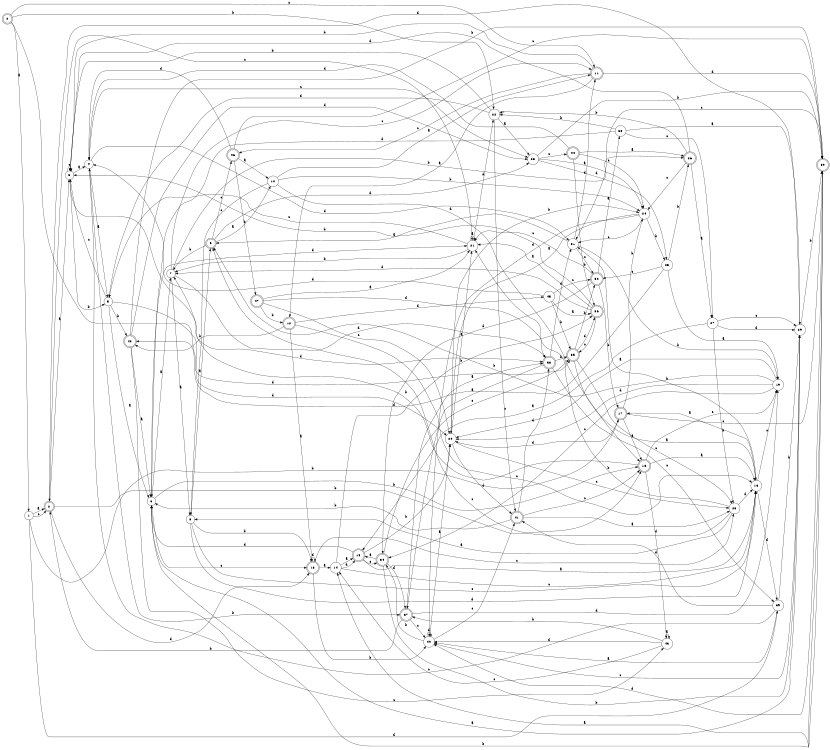 digraph n39_5 {
__start0 [label="" shape="none"];

rankdir=LR;
size="8,5";

s0 [style="rounded,filled", color="black", fillcolor="white" shape="doublecircle", label="0"];
s1 [style="filled", color="black", fillcolor="white" shape="circle", label="1"];
s2 [style="rounded,filled", color="black", fillcolor="white" shape="doublecircle", label="2"];
s3 [style="filled", color="black", fillcolor="white" shape="circle", label="3"];
s4 [style="filled", color="black", fillcolor="white" shape="circle", label="4"];
s5 [style="filled", color="black", fillcolor="white" shape="circle", label="5"];
s6 [style="filled", color="black", fillcolor="white" shape="circle", label="6"];
s7 [style="filled", color="black", fillcolor="white" shape="circle", label="7"];
s8 [style="filled", color="black", fillcolor="white" shape="circle", label="8"];
s9 [style="rounded,filled", color="black", fillcolor="white" shape="doublecircle", label="9"];
s10 [style="filled", color="black", fillcolor="white" shape="circle", label="10"];
s11 [style="rounded,filled", color="black", fillcolor="white" shape="doublecircle", label="11"];
s12 [style="rounded,filled", color="black", fillcolor="white" shape="doublecircle", label="12"];
s13 [style="rounded,filled", color="black", fillcolor="white" shape="doublecircle", label="13"];
s14 [style="filled", color="black", fillcolor="white" shape="circle", label="14"];
s15 [style="rounded,filled", color="black", fillcolor="white" shape="doublecircle", label="15"];
s16 [style="filled", color="black", fillcolor="white" shape="circle", label="16"];
s17 [style="rounded,filled", color="black", fillcolor="white" shape="doublecircle", label="17"];
s18 [style="rounded,filled", color="black", fillcolor="white" shape="doublecircle", label="18"];
s19 [style="filled", color="black", fillcolor="white" shape="circle", label="19"];
s20 [style="filled", color="black", fillcolor="white" shape="circle", label="20"];
s21 [style="filled", color="black", fillcolor="white" shape="circle", label="21"];
s22 [style="filled", color="black", fillcolor="white" shape="circle", label="22"];
s23 [style="filled", color="black", fillcolor="white" shape="circle", label="23"];
s24 [style="filled", color="black", fillcolor="white" shape="circle", label="24"];
s25 [style="filled", color="black", fillcolor="white" shape="circle", label="25"];
s26 [style="rounded,filled", color="black", fillcolor="white" shape="doublecircle", label="26"];
s27 [style="filled", color="black", fillcolor="white" shape="circle", label="27"];
s28 [style="filled", color="black", fillcolor="white" shape="circle", label="28"];
s29 [style="filled", color="black", fillcolor="white" shape="circle", label="29"];
s30 [style="rounded,filled", color="black", fillcolor="white" shape="doublecircle", label="30"];
s31 [style="filled", color="black", fillcolor="white" shape="circle", label="31"];
s32 [style="rounded,filled", color="black", fillcolor="white" shape="doublecircle", label="32"];
s33 [style="filled", color="black", fillcolor="white" shape="circle", label="33"];
s34 [style="rounded,filled", color="black", fillcolor="white" shape="doublecircle", label="34"];
s35 [style="rounded,filled", color="black", fillcolor="white" shape="doublecircle", label="35"];
s36 [style="rounded,filled", color="black", fillcolor="white" shape="doublecircle", label="36"];
s37 [style="rounded,filled", color="black", fillcolor="white" shape="doublecircle", label="37"];
s38 [style="rounded,filled", color="black", fillcolor="white" shape="doublecircle", label="38"];
s39 [style="filled", color="black", fillcolor="white" shape="circle", label="39"];
s40 [style="filled", color="black", fillcolor="white" shape="circle", label="40"];
s41 [style="rounded,filled", color="black", fillcolor="white" shape="doublecircle", label="41"];
s42 [style="rounded,filled", color="black", fillcolor="white" shape="doublecircle", label="42"];
s43 [style="filled", color="black", fillcolor="white" shape="circle", label="43"];
s44 [style="rounded,filled", color="black", fillcolor="white" shape="doublecircle", label="44"];
s45 [style="filled", color="black", fillcolor="white" shape="circle", label="45"];
s46 [style="rounded,filled", color="black", fillcolor="white" shape="doublecircle", label="46"];
s47 [style="rounded,filled", color="black", fillcolor="white" shape="doublecircle", label="47"];
s0 -> s1 [label="a"];
s0 -> s22 [label="b"];
s0 -> s11 [label="c"];
s0 -> s35 [label="d"];
s1 -> s2 [label="a"];
s1 -> s17 [label="b"];
s1 -> s2 [label="c"];
s1 -> s39 [label="d"];
s2 -> s3 [label="a"];
s2 -> s18 [label="b"];
s2 -> s21 [label="c"];
s2 -> s13 [label="d"];
s3 -> s4 [label="a"];
s3 -> s5 [label="b"];
s3 -> s3 [label="c"];
s3 -> s38 [label="d"];
s4 -> s5 [label="a"];
s4 -> s37 [label="b"];
s4 -> s23 [label="c"];
s4 -> s31 [label="d"];
s5 -> s6 [label="a"];
s5 -> s42 [label="b"];
s5 -> s3 [label="c"];
s5 -> s20 [label="d"];
s6 -> s7 [label="a"];
s6 -> s18 [label="b"];
s6 -> s13 [label="c"];
s6 -> s21 [label="d"];
s7 -> s8 [label="a"];
s7 -> s26 [label="b"];
s7 -> s11 [label="c"];
s7 -> s38 [label="d"];
s8 -> s9 [label="a"];
s8 -> s13 [label="b"];
s8 -> s16 [label="c"];
s8 -> s16 [label="d"];
s9 -> s10 [label="a"];
s9 -> s7 [label="b"];
s9 -> s46 [label="c"];
s9 -> s23 [label="d"];
s10 -> s11 [label="a"];
s10 -> s24 [label="b"];
s10 -> s8 [label="c"];
s10 -> s18 [label="d"];
s11 -> s12 [label="a"];
s11 -> s3 [label="b"];
s11 -> s46 [label="c"];
s11 -> s30 [label="d"];
s12 -> s13 [label="a"];
s12 -> s42 [label="b"];
s12 -> s16 [label="c"];
s12 -> s45 [label="d"];
s13 -> s14 [label="a"];
s13 -> s40 [label="b"];
s13 -> s28 [label="c"];
s13 -> s13 [label="d"];
s14 -> s15 [label="a"];
s14 -> s36 [label="b"];
s14 -> s16 [label="c"];
s14 -> s15 [label="d"];
s15 -> s16 [label="a"];
s15 -> s20 [label="b"];
s15 -> s34 [label="c"];
s15 -> s6 [label="d"];
s16 -> s17 [label="a"];
s16 -> s31 [label="b"];
s16 -> s19 [label="c"];
s16 -> s39 [label="d"];
s17 -> s18 [label="a"];
s17 -> s24 [label="b"];
s17 -> s30 [label="c"];
s17 -> s20 [label="d"];
s18 -> s16 [label="a"];
s18 -> s7 [label="b"];
s18 -> s19 [label="c"];
s18 -> s43 [label="d"];
s19 -> s20 [label="a"];
s19 -> s9 [label="b"];
s19 -> s34 [label="c"];
s19 -> s20 [label="d"];
s20 -> s21 [label="a"];
s20 -> s24 [label="b"];
s20 -> s28 [label="c"];
s20 -> s41 [label="d"];
s21 -> s21 [label="a"];
s21 -> s7 [label="b"];
s21 -> s5 [label="c"];
s21 -> s22 [label="d"];
s22 -> s23 [label="a"];
s22 -> s3 [label="b"];
s22 -> s41 [label="c"];
s22 -> s5 [label="d"];
s23 -> s24 [label="a"];
s23 -> s30 [label="b"];
s23 -> s44 [label="c"];
s23 -> s25 [label="d"];
s24 -> s20 [label="a"];
s24 -> s25 [label="b"];
s24 -> s31 [label="c"];
s24 -> s40 [label="d"];
s25 -> s19 [label="a"];
s25 -> s26 [label="b"];
s25 -> s32 [label="c"];
s25 -> s42 [label="d"];
s26 -> s27 [label="a"];
s26 -> s22 [label="b"];
s26 -> s24 [label="c"];
s26 -> s3 [label="d"];
s27 -> s15 [label="a"];
s27 -> s28 [label="b"];
s27 -> s29 [label="c"];
s27 -> s29 [label="d"];
s28 -> s8 [label="a"];
s28 -> s21 [label="b"];
s28 -> s9 [label="c"];
s28 -> s16 [label="d"];
s29 -> s6 [label="a"];
s29 -> s30 [label="b"];
s29 -> s40 [label="c"];
s29 -> s2 [label="d"];
s30 -> s14 [label="a"];
s30 -> s6 [label="b"];
s30 -> s31 [label="c"];
s30 -> s40 [label="d"];
s31 -> s9 [label="a"];
s31 -> s19 [label="b"];
s31 -> s32 [label="c"];
s31 -> s11 [label="d"];
s32 -> s33 [label="a"];
s32 -> s17 [label="b"];
s32 -> s21 [label="c"];
s32 -> s34 [label="d"];
s33 -> s29 [label="a"];
s33 -> s22 [label="b"];
s33 -> s27 [label="c"];
s33 -> s6 [label="d"];
s34 -> s15 [label="a"];
s34 -> s29 [label="b"];
s34 -> s35 [label="c"];
s34 -> s37 [label="d"];
s35 -> s16 [label="a"];
s35 -> s32 [label="b"];
s35 -> s28 [label="c"];
s35 -> s36 [label="d"];
s36 -> s21 [label="a"];
s36 -> s3 [label="b"];
s36 -> s35 [label="c"];
s36 -> s7 [label="d"];
s37 -> s38 [label="a"];
s37 -> s2 [label="b"];
s37 -> s40 [label="c"];
s37 -> s19 [label="d"];
s38 -> s37 [label="a"];
s38 -> s35 [label="b"];
s38 -> s39 [label="c"];
s38 -> s31 [label="d"];
s39 -> s40 [label="a"];
s39 -> s29 [label="b"];
s39 -> s4 [label="c"];
s39 -> s41 [label="d"];
s40 -> s20 [label="a"];
s40 -> s34 [label="b"];
s40 -> s41 [label="c"];
s40 -> s40 [label="d"];
s41 -> s28 [label="a"];
s41 -> s6 [label="b"];
s41 -> s18 [label="c"];
s41 -> s38 [label="d"];
s42 -> s6 [label="a"];
s42 -> s30 [label="b"];
s42 -> s43 [label="c"];
s42 -> s23 [label="d"];
s43 -> s43 [label="a"];
s43 -> s37 [label="b"];
s43 -> s14 [label="c"];
s43 -> s40 [label="d"];
s44 -> s26 [label="a"];
s44 -> s36 [label="b"];
s44 -> s24 [label="c"];
s44 -> s4 [label="d"];
s45 -> s36 [label="a"];
s45 -> s35 [label="b"];
s45 -> s32 [label="c"];
s45 -> s4 [label="d"];
s46 -> s10 [label="a"];
s46 -> s47 [label="b"];
s46 -> s30 [label="c"];
s46 -> s4 [label="d"];
s47 -> s21 [label="a"];
s47 -> s12 [label="b"];
s47 -> s20 [label="c"];
s47 -> s38 [label="d"];

}